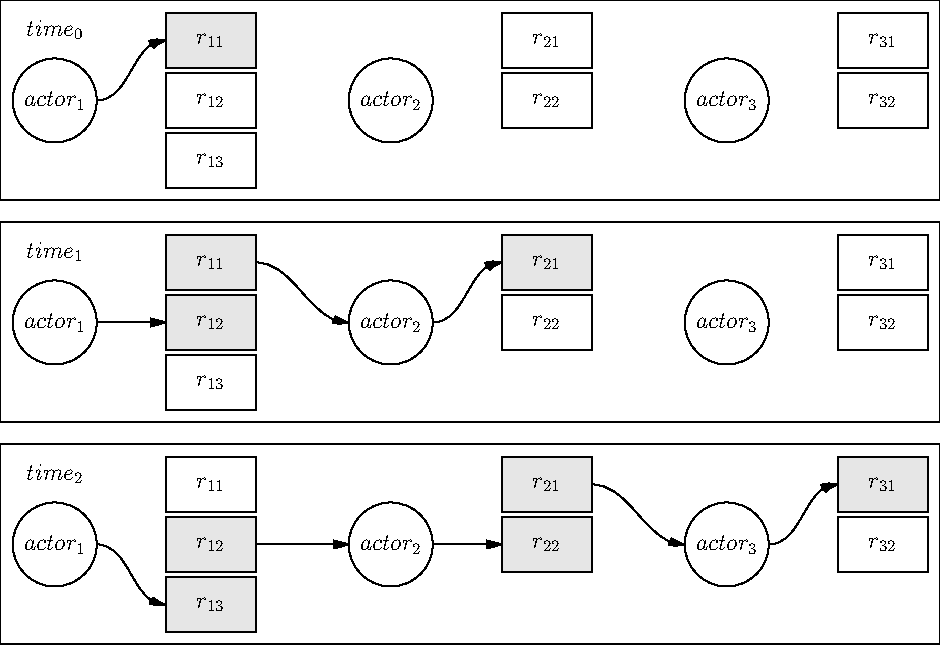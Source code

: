 size(40cm, 0);
unitsize(30, 0);
defaultpen(fontsize(12pt));

real rsize = 0.7;
real shiftUnit = 1;

picture getCircle(string s, pair pos, pen p = white)
{
    picture pic;
    path pt_circle = circle(pos, rsize);
    filldraw(pic, pt_circle, p);
    label(pic, s, pos);
    return pic;
}

picture getRect(string s="", pair z=(0,0), pen p = white) {
  picture pic;
  pair d=(1.5,1.5*0.618);
  filldraw(pic,box(-d/2,d/2), p);
  label(pic,s,(0,0));
  return shift(z)*pic;
}

picture getTime1Pic()
{
    picture mainPic;
    size(mainPic, 40cm, 0);
    unitsize(mainPic, 30, 0);

    real xshiftunit = 2shiftUnit;
    real yshiftunit = -shiftUnit;

    picture actor1 = getCircle("$actor_1$", (-1.3xshiftunit, yshiftunit));
    add(mainPic, actor1);

    picture r11 = getRect("$r_{11}$", (0, 0), lightgray);
    add(mainPic, r11);
    picture r12 = getRect("$r_{12}$", (0, yshiftunit));
    add(mainPic, r12);
    picture r13 = getRect("$r_{13}$", (0, 2yshiftunit));
    add(mainPic, r13);

    picture actor2 = getCircle("$actor_2$", (1.5xshiftunit, yshiftunit));
    add(mainPic, actor2);

    real paddingValue = (point(actor2, E) - point(actor1, E)).x;
    transform shiftItem = shift(paddingValue, 0);
    picture r21 = shiftItem*getRect("$r_{21}$", (0, 0));
    add(mainPic, r21);
    picture r22 = shiftItem*getRect("$r_{22}$", (0, yshiftunit));
    add(mainPic, r22);

    picture actor3 = shiftItem*getCircle("$actor_3$", (1.5xshiftunit, yshiftunit));
    add(mainPic, actor3);
    picture r31 = shiftItem*shiftItem*getRect("$r_{31}$", (0, 0));
    add(mainPic, r31);
    picture r32 = shiftItem*shiftItem*getRect("$r_{32}$", (0, yshiftunit));
    add(mainPic, r32);

    //draw lines
    path line = point(actor1, E){right}..{right}point(r11, W);
    draw(mainPic, line, Arrow);

    //label title
    label(mainPic, "$time_0$", (point(actor1, N).x, point(r11, N).y), down);
    return mainPic;
}

picture getTime2Pic()
{
    picture mainPic;
    size(mainPic, 40cm, 0);
    unitsize(mainPic, 30, 0);

    real xshiftunit = 2shiftUnit;
    real yshiftunit = -shiftUnit;

    picture actor1 = getCircle("$actor_1$", (-1.3xshiftunit, yshiftunit));
    add(mainPic, actor1);

    picture r11 = getRect("$r_{11}$", (0, 0), lightgray);
    add(mainPic, r11);
    picture r12 = getRect("$r_{12}$", (0, yshiftunit), lightgray);
    add(mainPic, r12);
    picture r13 = getRect("$r_{13}$", (0, 2yshiftunit));
    add(mainPic, r13);

    picture actor2 = getCircle("$actor_2$", (1.5xshiftunit, yshiftunit));
    add(mainPic, actor2);

    real paddingValue = (point(actor2, E) - point(actor1, E)).x;
    transform shiftItem = shift(paddingValue, 0);
    picture r21 = shiftItem*getRect("$r_{21}$", (0, 0), lightgray);
    add(mainPic, r21);
    picture r22 = shiftItem*getRect("$r_{22}$", (0, yshiftunit));
    add(mainPic, r22);

    picture actor3 = shiftItem*getCircle("$actor_3$", (1.5xshiftunit, yshiftunit));
    add(mainPic, actor3);
    picture r31 = shiftItem*shiftItem*getRect("$r_{31}$", (0, 0));
    add(mainPic, r31);
    picture r32 = shiftItem*shiftItem*getRect("$r_{32}$", (0, yshiftunit));
    add(mainPic, r32);

    //draw lines
    path line1 = point(actor1, E){right}..{right}point(r12, W);
    draw(mainPic, line1, Arrow);
    path line2 = point(r11, E){right}..{right}point(actor2, W);
    draw(mainPic, line2, Arrow);
    path line3 = point(actor2, E){right}..{right}point(r21, W);
    draw(mainPic, line3, Arrow);

    //label title
    label(mainPic, "$time_1$", (point(actor1, N).x, point(r11, N).y), down);
    return mainPic;
}

picture getTime3Pic()
{
    picture mainPic;
    size(mainPic, 40cm, 0);
    unitsize(mainPic, 30, 0);

    real xshiftunit = 2shiftUnit;
    real yshiftunit = -shiftUnit;

    picture actor1 = getCircle("$actor_1$", (-1.3xshiftunit, yshiftunit));
    add(mainPic, actor1);

    picture r11 = getRect("$r_{11}$", (0, 0));
    add(mainPic, r11);
    picture r12 = getRect("$r_{12}$", (0, yshiftunit), lightgray);
    add(mainPic, r12);
    picture r13 = getRect("$r_{13}$", (0, 2yshiftunit), lightgray);
    add(mainPic, r13);

    picture actor2 = getCircle("$actor_2$", (1.5xshiftunit, yshiftunit));
    add(mainPic, actor2);

    real paddingValue = (point(actor2, E) - point(actor1, E)).x;
    transform shiftItem = shift(paddingValue, 0);
    picture r21 = shiftItem*getRect("$r_{21}$", (0, 0), lightgray);
    add(mainPic, r21);
    picture r22 = shiftItem*getRect("$r_{22}$", (0, yshiftunit), lightgray);
    add(mainPic, r22);

    picture actor3 = shiftItem*getCircle("$actor_3$", (1.5xshiftunit, yshiftunit));
    add(mainPic, actor3);
    picture r31 = shiftItem*shiftItem*getRect("$r_{31}$", (0, 0), lightgray);
    add(mainPic, r31);
    picture r32 = shiftItem*shiftItem*getRect("$r_{32}$", (0, yshiftunit));
    add(mainPic, r32);

    //draw lines
    path line1 = point(actor1, E){right}..{right}point(r13, W);
    draw(mainPic, line1, Arrow);
    path line2 = point(r12, E){right}..{right}point(actor2, W);
    draw(mainPic, line2, Arrow);
    path line3 = point(actor2, E){right}..{right}point(r22, W);
    draw(mainPic, line3, Arrow);
    path line4 = point(actor3, E){right}..{right}point(r31, W);
    draw(mainPic, line4, Arrow);
    path line5 = point(r21, E){right}..{right}point(actor3, W);
    draw(mainPic, line5, Arrow);

    //label title
    label(mainPic, "$time_2$", (point(actor1, N).x, point(r11, N).y), down);
    return mainPic;
}

real picshiftunit = 3.7;
picture pic1 = shift(0, picshiftunit)*getTime1Pic();
add(pic1);

pair ptLeftDown = min(pic1, true);
pair ptRightUp = max(pic1, true);
pair p1 = (ptLeftDown.x -0.2, ptLeftDown.y - 0.2);
pair p2 = (ptRightUp.x+0.2, ptRightUp.y + 0.2);
path outBox =  box(p1, p2);
draw(outBox);
draw(shift(0, -picshiftunit)*outBox);
draw(shift(0, -2picshiftunit)*outBox);

picture pic2 = shift(0, 0)*getTime2Pic();
add(pic2);

picture pic3 = shift(0, -picshiftunit)*getTime3Pic();
add(pic3);